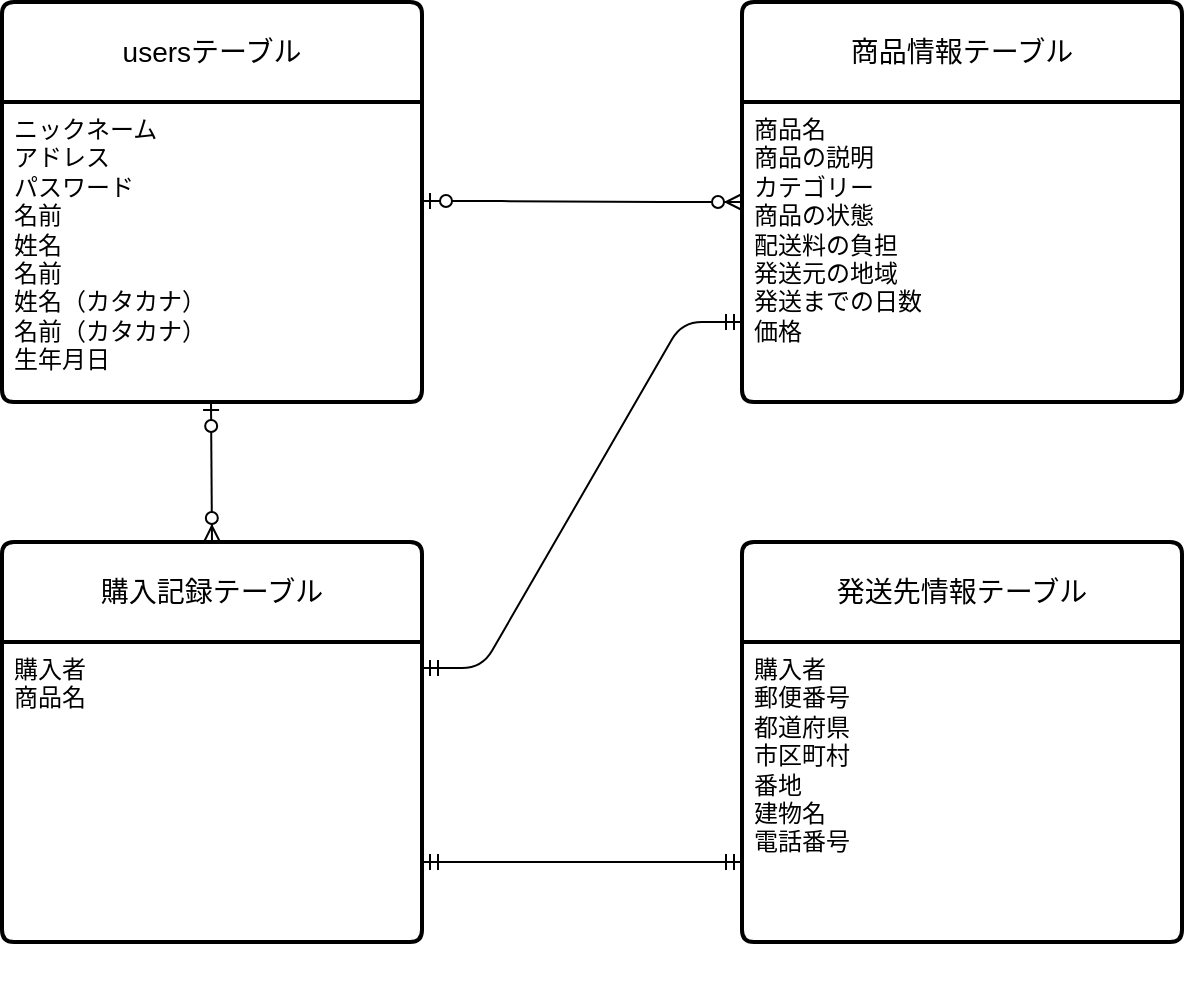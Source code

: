 <mxfile>
    <diagram id="QVX8_LQEYwhQDYZq-x4s" name="ページ1">
        <mxGraphModel dx="1146" dy="548" grid="1" gridSize="10" guides="1" tooltips="1" connect="1" arrows="0" fold="1" page="1" pageScale="1" pageWidth="827" pageHeight="1169" math="0" shadow="0">
            <root>
                <mxCell id="0"/>
                <mxCell id="1" parent="0"/>
                <mxCell id="2" value="usersテーブル" style="swimlane;childLayout=stackLayout;horizontal=1;startSize=50;horizontalStack=0;rounded=1;fontSize=14;fontStyle=0;strokeWidth=2;resizeParent=0;resizeLast=1;shadow=0;dashed=0;align=center;arcSize=4;whiteSpace=wrap;html=1;" parent="1" vertex="1">
                    <mxGeometry x="140" y="80" width="210" height="200" as="geometry"/>
                </mxCell>
                <mxCell id="3" value="ニックネーム&lt;div&gt;アドレス&lt;/div&gt;&lt;div&gt;パスワード&lt;/div&gt;&lt;div&gt;名前&lt;/div&gt;&lt;div&gt;姓名&lt;/div&gt;&lt;div&gt;名前&lt;/div&gt;&lt;div&gt;姓名（カタカナ）&lt;/div&gt;&lt;div&gt;名前（カタカナ）&lt;/div&gt;&lt;div&gt;生年月日&lt;/div&gt;" style="align=left;strokeColor=none;fillColor=none;spacingLeft=4;fontSize=12;verticalAlign=top;resizable=0;rotatable=0;part=1;html=1;" parent="2" vertex="1">
                    <mxGeometry y="50" width="210" height="150" as="geometry"/>
                </mxCell>
                <mxCell id="5" value="商品情報テーブル" style="swimlane;childLayout=stackLayout;horizontal=1;startSize=50;horizontalStack=0;rounded=1;fontSize=14;fontStyle=0;strokeWidth=2;resizeParent=0;resizeLast=1;shadow=0;dashed=0;align=center;arcSize=4;whiteSpace=wrap;html=1;" parent="1" vertex="1">
                    <mxGeometry x="510" y="80" width="220" height="200" as="geometry"/>
                </mxCell>
                <mxCell id="6" value="&lt;div&gt;商品名&lt;/div&gt;&lt;div&gt;商品の説明&lt;/div&gt;&lt;div&gt;カテゴリー&lt;/div&gt;&lt;div&gt;商品の状態&lt;/div&gt;&lt;div&gt;配送料の負担&lt;/div&gt;&lt;div&gt;発送元の地域&lt;/div&gt;&lt;div&gt;発送までの日数&lt;/div&gt;&lt;div&gt;価格&lt;/div&gt;" style="align=left;strokeColor=none;fillColor=none;spacingLeft=4;fontSize=12;verticalAlign=top;resizable=0;rotatable=0;part=1;html=1;" parent="5" vertex="1">
                    <mxGeometry y="50" width="220" height="150" as="geometry"/>
                </mxCell>
                <mxCell id="8" style="edgeStyle=none;html=1;" parent="1" source="6" edge="1">
                    <mxGeometry relative="1" as="geometry">
                        <mxPoint x="620" y="280" as="targetPoint"/>
                    </mxGeometry>
                </mxCell>
                <mxCell id="11" value="購入記録テーブル" style="swimlane;childLayout=stackLayout;horizontal=1;startSize=50;horizontalStack=0;rounded=1;fontSize=14;fontStyle=0;strokeWidth=2;resizeParent=0;resizeLast=1;shadow=0;dashed=0;align=center;arcSize=4;whiteSpace=wrap;html=1;" parent="1" vertex="1">
                    <mxGeometry x="140" y="350" width="210" height="200" as="geometry"/>
                </mxCell>
                <mxCell id="42" value="" style="fontSize=12;html=1;endArrow=ERzeroToMany;startArrow=ERzeroToOne;" edge="1" parent="11">
                    <mxGeometry width="100" height="100" relative="1" as="geometry">
                        <mxPoint x="104.5" y="-70" as="sourcePoint"/>
                        <mxPoint x="105" as="targetPoint"/>
                    </mxGeometry>
                </mxCell>
                <mxCell id="12" value="購入者&lt;div&gt;&lt;font color=&quot;#000000&quot;&gt;商品名&lt;br&gt;&lt;/font&gt;&lt;div&gt;&lt;br&gt;&lt;/div&gt;&lt;/div&gt;" style="align=left;strokeColor=none;fillColor=none;spacingLeft=4;fontSize=12;verticalAlign=top;resizable=0;rotatable=0;part=1;html=1;" parent="11" vertex="1">
                    <mxGeometry y="50" width="210" height="150" as="geometry"/>
                </mxCell>
                <mxCell id="17" value="発送先情報テーブル" style="swimlane;childLayout=stackLayout;horizontal=1;startSize=50;horizontalStack=0;rounded=1;fontSize=14;fontStyle=0;strokeWidth=2;resizeParent=0;resizeLast=1;shadow=0;dashed=0;align=center;arcSize=4;whiteSpace=wrap;html=1;" parent="1" vertex="1">
                    <mxGeometry x="510" y="350" width="220" height="200" as="geometry"/>
                </mxCell>
                <mxCell id="18" value="&lt;div&gt;購入者&lt;/div&gt;郵便番号&lt;div&gt;都道府県&lt;/div&gt;&lt;div&gt;市区町村&lt;/div&gt;&lt;div&gt;番地&lt;/div&gt;&lt;div&gt;建物名&lt;/div&gt;&lt;div&gt;電話番号&lt;/div&gt;&lt;div&gt;&lt;br&gt;&lt;/div&gt;" style="align=left;strokeColor=none;fillColor=none;spacingLeft=4;fontSize=12;verticalAlign=top;resizable=0;rotatable=0;part=1;html=1;" parent="17" vertex="1">
                    <mxGeometry y="50" width="220" height="150" as="geometry"/>
                </mxCell>
                <mxCell id="19" value="&lt;div&gt;&lt;br&gt;&lt;/div&gt;" style="align=left;strokeColor=none;fillColor=none;spacingLeft=4;fontSize=12;verticalAlign=top;resizable=0;rotatable=0;part=1;html=1;" parent="17" vertex="1">
                    <mxGeometry y="200" width="220" as="geometry"/>
                </mxCell>
                <mxCell id="29" value="" style="edgeStyle=entityRelationEdgeStyle;fontSize=12;html=1;endArrow=ERmandOne;startArrow=ERmandOne;exitX=1.014;exitY=0.115;exitDx=0;exitDy=0;exitPerimeter=0;" parent="1" edge="1">
                    <mxGeometry width="100" height="100" relative="1" as="geometry">
                        <mxPoint x="350.0" y="413.05" as="sourcePoint"/>
                        <mxPoint x="510" y="240" as="targetPoint"/>
                        <Array as="points">
                            <mxPoint x="297.06" y="360.05"/>
                            <mxPoint x="480" y="270"/>
                            <mxPoint x="490" y="280"/>
                        </Array>
                    </mxGeometry>
                </mxCell>
                <mxCell id="41" value="" style="edgeStyle=entityRelationEdgeStyle;fontSize=12;html=1;endArrow=ERzeroToMany;startArrow=ERzeroToOne;" edge="1" parent="1">
                    <mxGeometry width="100" height="100" relative="1" as="geometry">
                        <mxPoint x="350" y="179.5" as="sourcePoint"/>
                        <mxPoint x="510" y="180" as="targetPoint"/>
                        <Array as="points">
                            <mxPoint x="470" y="169.5"/>
                            <mxPoint x="460" y="159.5"/>
                        </Array>
                    </mxGeometry>
                </mxCell>
                <mxCell id="43" value="" style="fontSize=12;html=1;endArrow=ERmandOne;startArrow=ERmandOne;" edge="1" parent="1">
                    <mxGeometry width="100" height="100" relative="1" as="geometry">
                        <mxPoint x="350" y="510" as="sourcePoint"/>
                        <mxPoint x="510" y="510" as="targetPoint"/>
                    </mxGeometry>
                </mxCell>
            </root>
        </mxGraphModel>
    </diagram>
</mxfile>